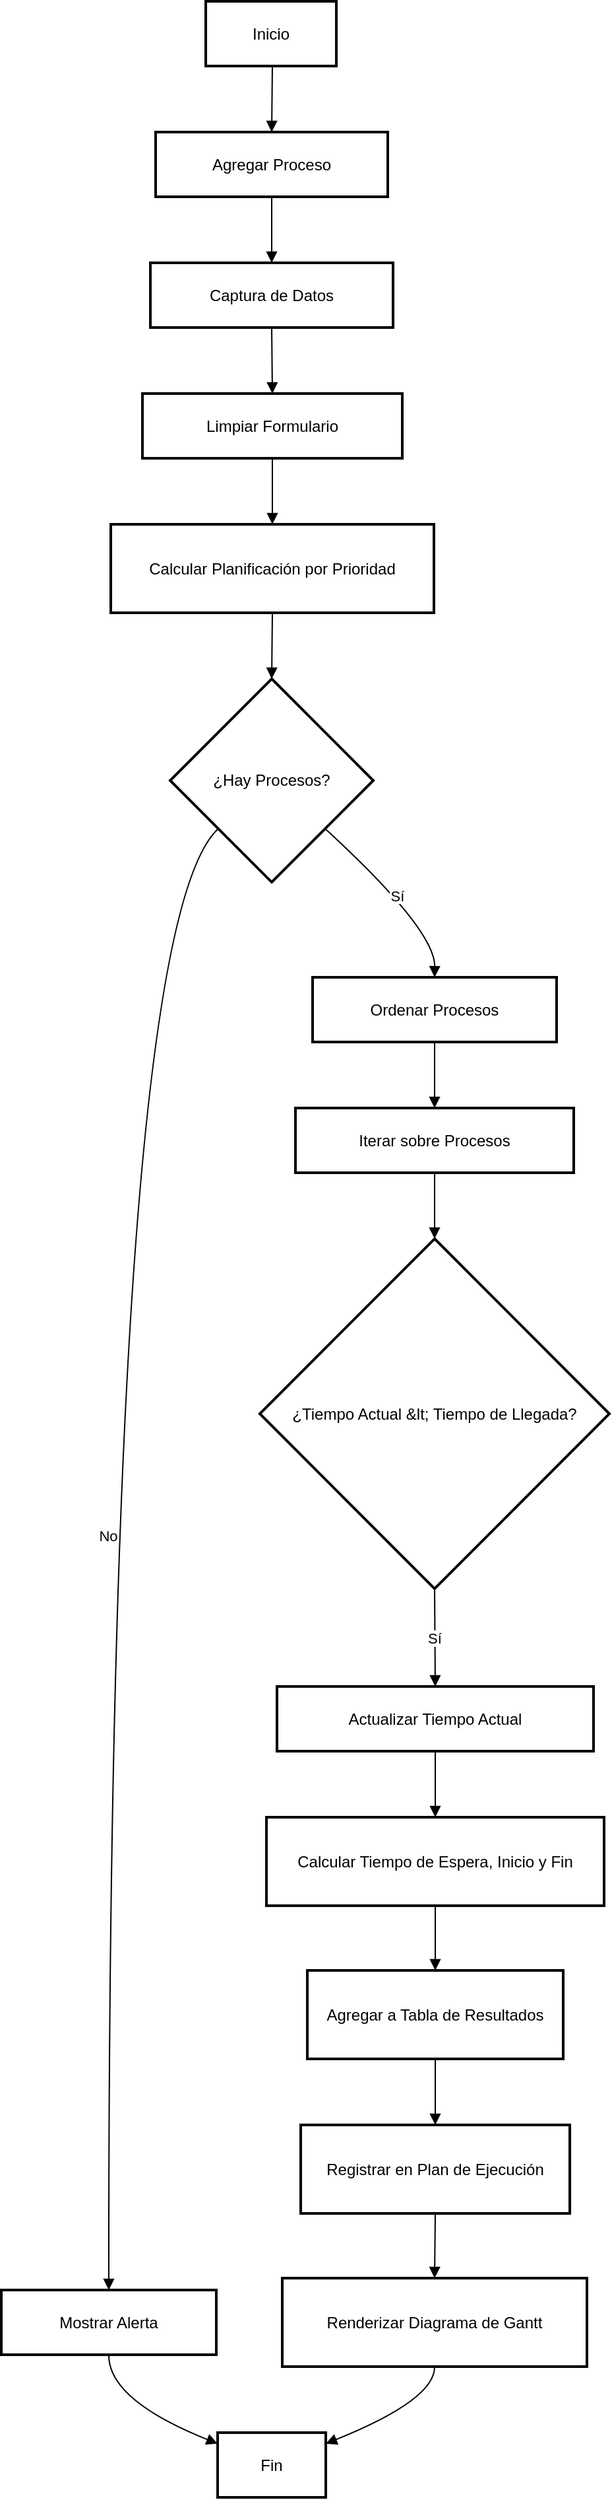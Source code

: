 <mxfile version="24.9.1">
  <diagram name="Página-1" id="Df3aPfqXg6Wt5XFGzIl2">
    <mxGraphModel dx="1434" dy="824" grid="1" gridSize="10" guides="1" tooltips="1" connect="1" arrows="1" fold="1" page="1" pageScale="1" pageWidth="827" pageHeight="1169" math="0" shadow="0">
      <root>
        <mxCell id="0" />
        <mxCell id="1" parent="0" />
        <mxCell id="RCFeD1uF2qvXWWQAsqkL-1" value="Inicio" style="whiteSpace=wrap;strokeWidth=2;" vertex="1" parent="1">
          <mxGeometry x="175" y="20" width="99" height="49" as="geometry" />
        </mxCell>
        <mxCell id="RCFeD1uF2qvXWWQAsqkL-2" value="Agregar Proceso" style="whiteSpace=wrap;strokeWidth=2;" vertex="1" parent="1">
          <mxGeometry x="137" y="119" width="176" height="49" as="geometry" />
        </mxCell>
        <mxCell id="RCFeD1uF2qvXWWQAsqkL-3" value="Captura de Datos" style="whiteSpace=wrap;strokeWidth=2;" vertex="1" parent="1">
          <mxGeometry x="133" y="218" width="184" height="49" as="geometry" />
        </mxCell>
        <mxCell id="RCFeD1uF2qvXWWQAsqkL-4" value="Limpiar Formulario" style="whiteSpace=wrap;strokeWidth=2;" vertex="1" parent="1">
          <mxGeometry x="127" y="317" width="197" height="49" as="geometry" />
        </mxCell>
        <mxCell id="RCFeD1uF2qvXWWQAsqkL-5" value="Calcular Planificación por Prioridad" style="whiteSpace=wrap;strokeWidth=2;" vertex="1" parent="1">
          <mxGeometry x="103" y="416" width="245" height="67" as="geometry" />
        </mxCell>
        <mxCell id="RCFeD1uF2qvXWWQAsqkL-6" value="¿Hay Procesos?" style="rhombus;strokeWidth=2;whiteSpace=wrap;" vertex="1" parent="1">
          <mxGeometry x="148" y="533" width="154" height="154" as="geometry" />
        </mxCell>
        <mxCell id="RCFeD1uF2qvXWWQAsqkL-7" value="Mostrar Alerta" style="whiteSpace=wrap;strokeWidth=2;" vertex="1" parent="1">
          <mxGeometry x="20" y="1753" width="163" height="49" as="geometry" />
        </mxCell>
        <mxCell id="RCFeD1uF2qvXWWQAsqkL-8" value="Fin" style="whiteSpace=wrap;strokeWidth=2;" vertex="1" parent="1">
          <mxGeometry x="184" y="1861" width="82" height="49" as="geometry" />
        </mxCell>
        <mxCell id="RCFeD1uF2qvXWWQAsqkL-9" value="Ordenar Procesos" style="whiteSpace=wrap;strokeWidth=2;" vertex="1" parent="1">
          <mxGeometry x="256" y="759" width="185" height="49" as="geometry" />
        </mxCell>
        <mxCell id="RCFeD1uF2qvXWWQAsqkL-10" value="Iterar sobre Procesos" style="whiteSpace=wrap;strokeWidth=2;" vertex="1" parent="1">
          <mxGeometry x="243" y="858" width="211" height="49" as="geometry" />
        </mxCell>
        <mxCell id="RCFeD1uF2qvXWWQAsqkL-11" value="¿Tiempo Actual &amp;lt; Tiempo de Llegada?" style="rhombus;strokeWidth=2;whiteSpace=wrap;" vertex="1" parent="1">
          <mxGeometry x="216" y="957" width="265" height="265" as="geometry" />
        </mxCell>
        <mxCell id="RCFeD1uF2qvXWWQAsqkL-12" value="Actualizar Tiempo Actual" style="whiteSpace=wrap;strokeWidth=2;" vertex="1" parent="1">
          <mxGeometry x="229" y="1296" width="240" height="49" as="geometry" />
        </mxCell>
        <mxCell id="RCFeD1uF2qvXWWQAsqkL-13" value="Calcular Tiempo de Espera, Inicio y Fin" style="whiteSpace=wrap;strokeWidth=2;" vertex="1" parent="1">
          <mxGeometry x="221" y="1395" width="256" height="67" as="geometry" />
        </mxCell>
        <mxCell id="RCFeD1uF2qvXWWQAsqkL-14" value="Agregar a Tabla de Resultados" style="whiteSpace=wrap;strokeWidth=2;" vertex="1" parent="1">
          <mxGeometry x="252" y="1511" width="194" height="67" as="geometry" />
        </mxCell>
        <mxCell id="RCFeD1uF2qvXWWQAsqkL-15" value="Registrar en Plan de Ejecución" style="whiteSpace=wrap;strokeWidth=2;" vertex="1" parent="1">
          <mxGeometry x="247" y="1628" width="204" height="67" as="geometry" />
        </mxCell>
        <mxCell id="RCFeD1uF2qvXWWQAsqkL-16" value="Renderizar Diagrama de Gantt" style="whiteSpace=wrap;strokeWidth=2;" vertex="1" parent="1">
          <mxGeometry x="233" y="1744" width="231" height="67" as="geometry" />
        </mxCell>
        <mxCell id="RCFeD1uF2qvXWWQAsqkL-17" value="" style="curved=1;startArrow=none;endArrow=block;exitX=0.51;exitY=1;entryX=0.5;entryY=0;rounded=0;" edge="1" parent="1" source="RCFeD1uF2qvXWWQAsqkL-1" target="RCFeD1uF2qvXWWQAsqkL-2">
          <mxGeometry relative="1" as="geometry">
            <Array as="points" />
          </mxGeometry>
        </mxCell>
        <mxCell id="RCFeD1uF2qvXWWQAsqkL-18" value="" style="curved=1;startArrow=none;endArrow=block;exitX=0.5;exitY=1;entryX=0.5;entryY=0;rounded=0;" edge="1" parent="1" source="RCFeD1uF2qvXWWQAsqkL-2" target="RCFeD1uF2qvXWWQAsqkL-3">
          <mxGeometry relative="1" as="geometry">
            <Array as="points" />
          </mxGeometry>
        </mxCell>
        <mxCell id="RCFeD1uF2qvXWWQAsqkL-19" value="" style="curved=1;startArrow=none;endArrow=block;exitX=0.5;exitY=1;entryX=0.5;entryY=0;rounded=0;" edge="1" parent="1" source="RCFeD1uF2qvXWWQAsqkL-3" target="RCFeD1uF2qvXWWQAsqkL-4">
          <mxGeometry relative="1" as="geometry">
            <Array as="points" />
          </mxGeometry>
        </mxCell>
        <mxCell id="RCFeD1uF2qvXWWQAsqkL-20" value="" style="curved=1;startArrow=none;endArrow=block;exitX=0.5;exitY=1;entryX=0.5;entryY=0;rounded=0;" edge="1" parent="1" source="RCFeD1uF2qvXWWQAsqkL-4" target="RCFeD1uF2qvXWWQAsqkL-5">
          <mxGeometry relative="1" as="geometry">
            <Array as="points" />
          </mxGeometry>
        </mxCell>
        <mxCell id="RCFeD1uF2qvXWWQAsqkL-21" value="" style="curved=1;startArrow=none;endArrow=block;exitX=0.5;exitY=0.99;entryX=0.5;entryY=0;rounded=0;" edge="1" parent="1" source="RCFeD1uF2qvXWWQAsqkL-5" target="RCFeD1uF2qvXWWQAsqkL-6">
          <mxGeometry relative="1" as="geometry">
            <Array as="points" />
          </mxGeometry>
        </mxCell>
        <mxCell id="RCFeD1uF2qvXWWQAsqkL-22" value="No" style="curved=1;startArrow=none;endArrow=block;exitX=0;exitY=0.95;entryX=0.5;entryY=0;rounded=0;" edge="1" parent="1" source="RCFeD1uF2qvXWWQAsqkL-6" target="RCFeD1uF2qvXWWQAsqkL-7">
          <mxGeometry relative="1" as="geometry">
            <Array as="points">
              <mxPoint x="101" y="723" />
            </Array>
          </mxGeometry>
        </mxCell>
        <mxCell id="RCFeD1uF2qvXWWQAsqkL-23" value="" style="curved=1;startArrow=none;endArrow=block;exitX=0.5;exitY=1;entryX=0;entryY=0.17;rounded=0;" edge="1" parent="1" source="RCFeD1uF2qvXWWQAsqkL-7" target="RCFeD1uF2qvXWWQAsqkL-8">
          <mxGeometry relative="1" as="geometry">
            <Array as="points">
              <mxPoint x="101" y="1836" />
            </Array>
          </mxGeometry>
        </mxCell>
        <mxCell id="RCFeD1uF2qvXWWQAsqkL-24" value="Sí" style="curved=1;startArrow=none;endArrow=block;exitX=1;exitY=0.95;entryX=0.5;entryY=0;rounded=0;" edge="1" parent="1" source="RCFeD1uF2qvXWWQAsqkL-6" target="RCFeD1uF2qvXWWQAsqkL-9">
          <mxGeometry relative="1" as="geometry">
            <Array as="points">
              <mxPoint x="349" y="723" />
            </Array>
          </mxGeometry>
        </mxCell>
        <mxCell id="RCFeD1uF2qvXWWQAsqkL-25" value="" style="curved=1;startArrow=none;endArrow=block;exitX=0.5;exitY=1;entryX=0.5;entryY=0;rounded=0;" edge="1" parent="1" source="RCFeD1uF2qvXWWQAsqkL-9" target="RCFeD1uF2qvXWWQAsqkL-10">
          <mxGeometry relative="1" as="geometry">
            <Array as="points" />
          </mxGeometry>
        </mxCell>
        <mxCell id="RCFeD1uF2qvXWWQAsqkL-26" value="" style="curved=1;startArrow=none;endArrow=block;exitX=0.5;exitY=1;entryX=0.5;entryY=0;rounded=0;" edge="1" parent="1" source="RCFeD1uF2qvXWWQAsqkL-10" target="RCFeD1uF2qvXWWQAsqkL-11">
          <mxGeometry relative="1" as="geometry">
            <Array as="points" />
          </mxGeometry>
        </mxCell>
        <mxCell id="RCFeD1uF2qvXWWQAsqkL-27" value="Sí" style="curved=1;startArrow=none;endArrow=block;exitX=0.5;exitY=1;entryX=0.5;entryY=-0.01;rounded=0;" edge="1" parent="1" source="RCFeD1uF2qvXWWQAsqkL-11" target="RCFeD1uF2qvXWWQAsqkL-12">
          <mxGeometry relative="1" as="geometry">
            <Array as="points" />
          </mxGeometry>
        </mxCell>
        <mxCell id="RCFeD1uF2qvXWWQAsqkL-28" value="" style="curved=1;startArrow=none;endArrow=block;exitX=0.5;exitY=0.99;entryX=0.5;entryY=-0.01;rounded=0;" edge="1" parent="1" source="RCFeD1uF2qvXWWQAsqkL-12" target="RCFeD1uF2qvXWWQAsqkL-13">
          <mxGeometry relative="1" as="geometry">
            <Array as="points" />
          </mxGeometry>
        </mxCell>
        <mxCell id="RCFeD1uF2qvXWWQAsqkL-29" value="" style="curved=1;startArrow=none;endArrow=block;exitX=0.5;exitY=0.99;entryX=0.5;entryY=0;rounded=0;" edge="1" parent="1" source="RCFeD1uF2qvXWWQAsqkL-13" target="RCFeD1uF2qvXWWQAsqkL-14">
          <mxGeometry relative="1" as="geometry">
            <Array as="points" />
          </mxGeometry>
        </mxCell>
        <mxCell id="RCFeD1uF2qvXWWQAsqkL-30" value="" style="curved=1;startArrow=none;endArrow=block;exitX=0.5;exitY=1;entryX=0.5;entryY=0;rounded=0;" edge="1" parent="1" source="RCFeD1uF2qvXWWQAsqkL-14" target="RCFeD1uF2qvXWWQAsqkL-15">
          <mxGeometry relative="1" as="geometry">
            <Array as="points" />
          </mxGeometry>
        </mxCell>
        <mxCell id="RCFeD1uF2qvXWWQAsqkL-31" value="" style="curved=1;startArrow=none;endArrow=block;exitX=0.5;exitY=0.99;entryX=0.5;entryY=0.01;rounded=0;" edge="1" parent="1" source="RCFeD1uF2qvXWWQAsqkL-15" target="RCFeD1uF2qvXWWQAsqkL-16">
          <mxGeometry relative="1" as="geometry">
            <Array as="points" />
          </mxGeometry>
        </mxCell>
        <mxCell id="RCFeD1uF2qvXWWQAsqkL-32" value="" style="curved=1;startArrow=none;endArrow=block;exitX=0.5;exitY=1;entryX=1;entryY=0.17;rounded=0;" edge="1" parent="1" source="RCFeD1uF2qvXWWQAsqkL-16" target="RCFeD1uF2qvXWWQAsqkL-8">
          <mxGeometry relative="1" as="geometry">
            <Array as="points">
              <mxPoint x="349" y="1836" />
            </Array>
          </mxGeometry>
        </mxCell>
      </root>
    </mxGraphModel>
  </diagram>
</mxfile>
